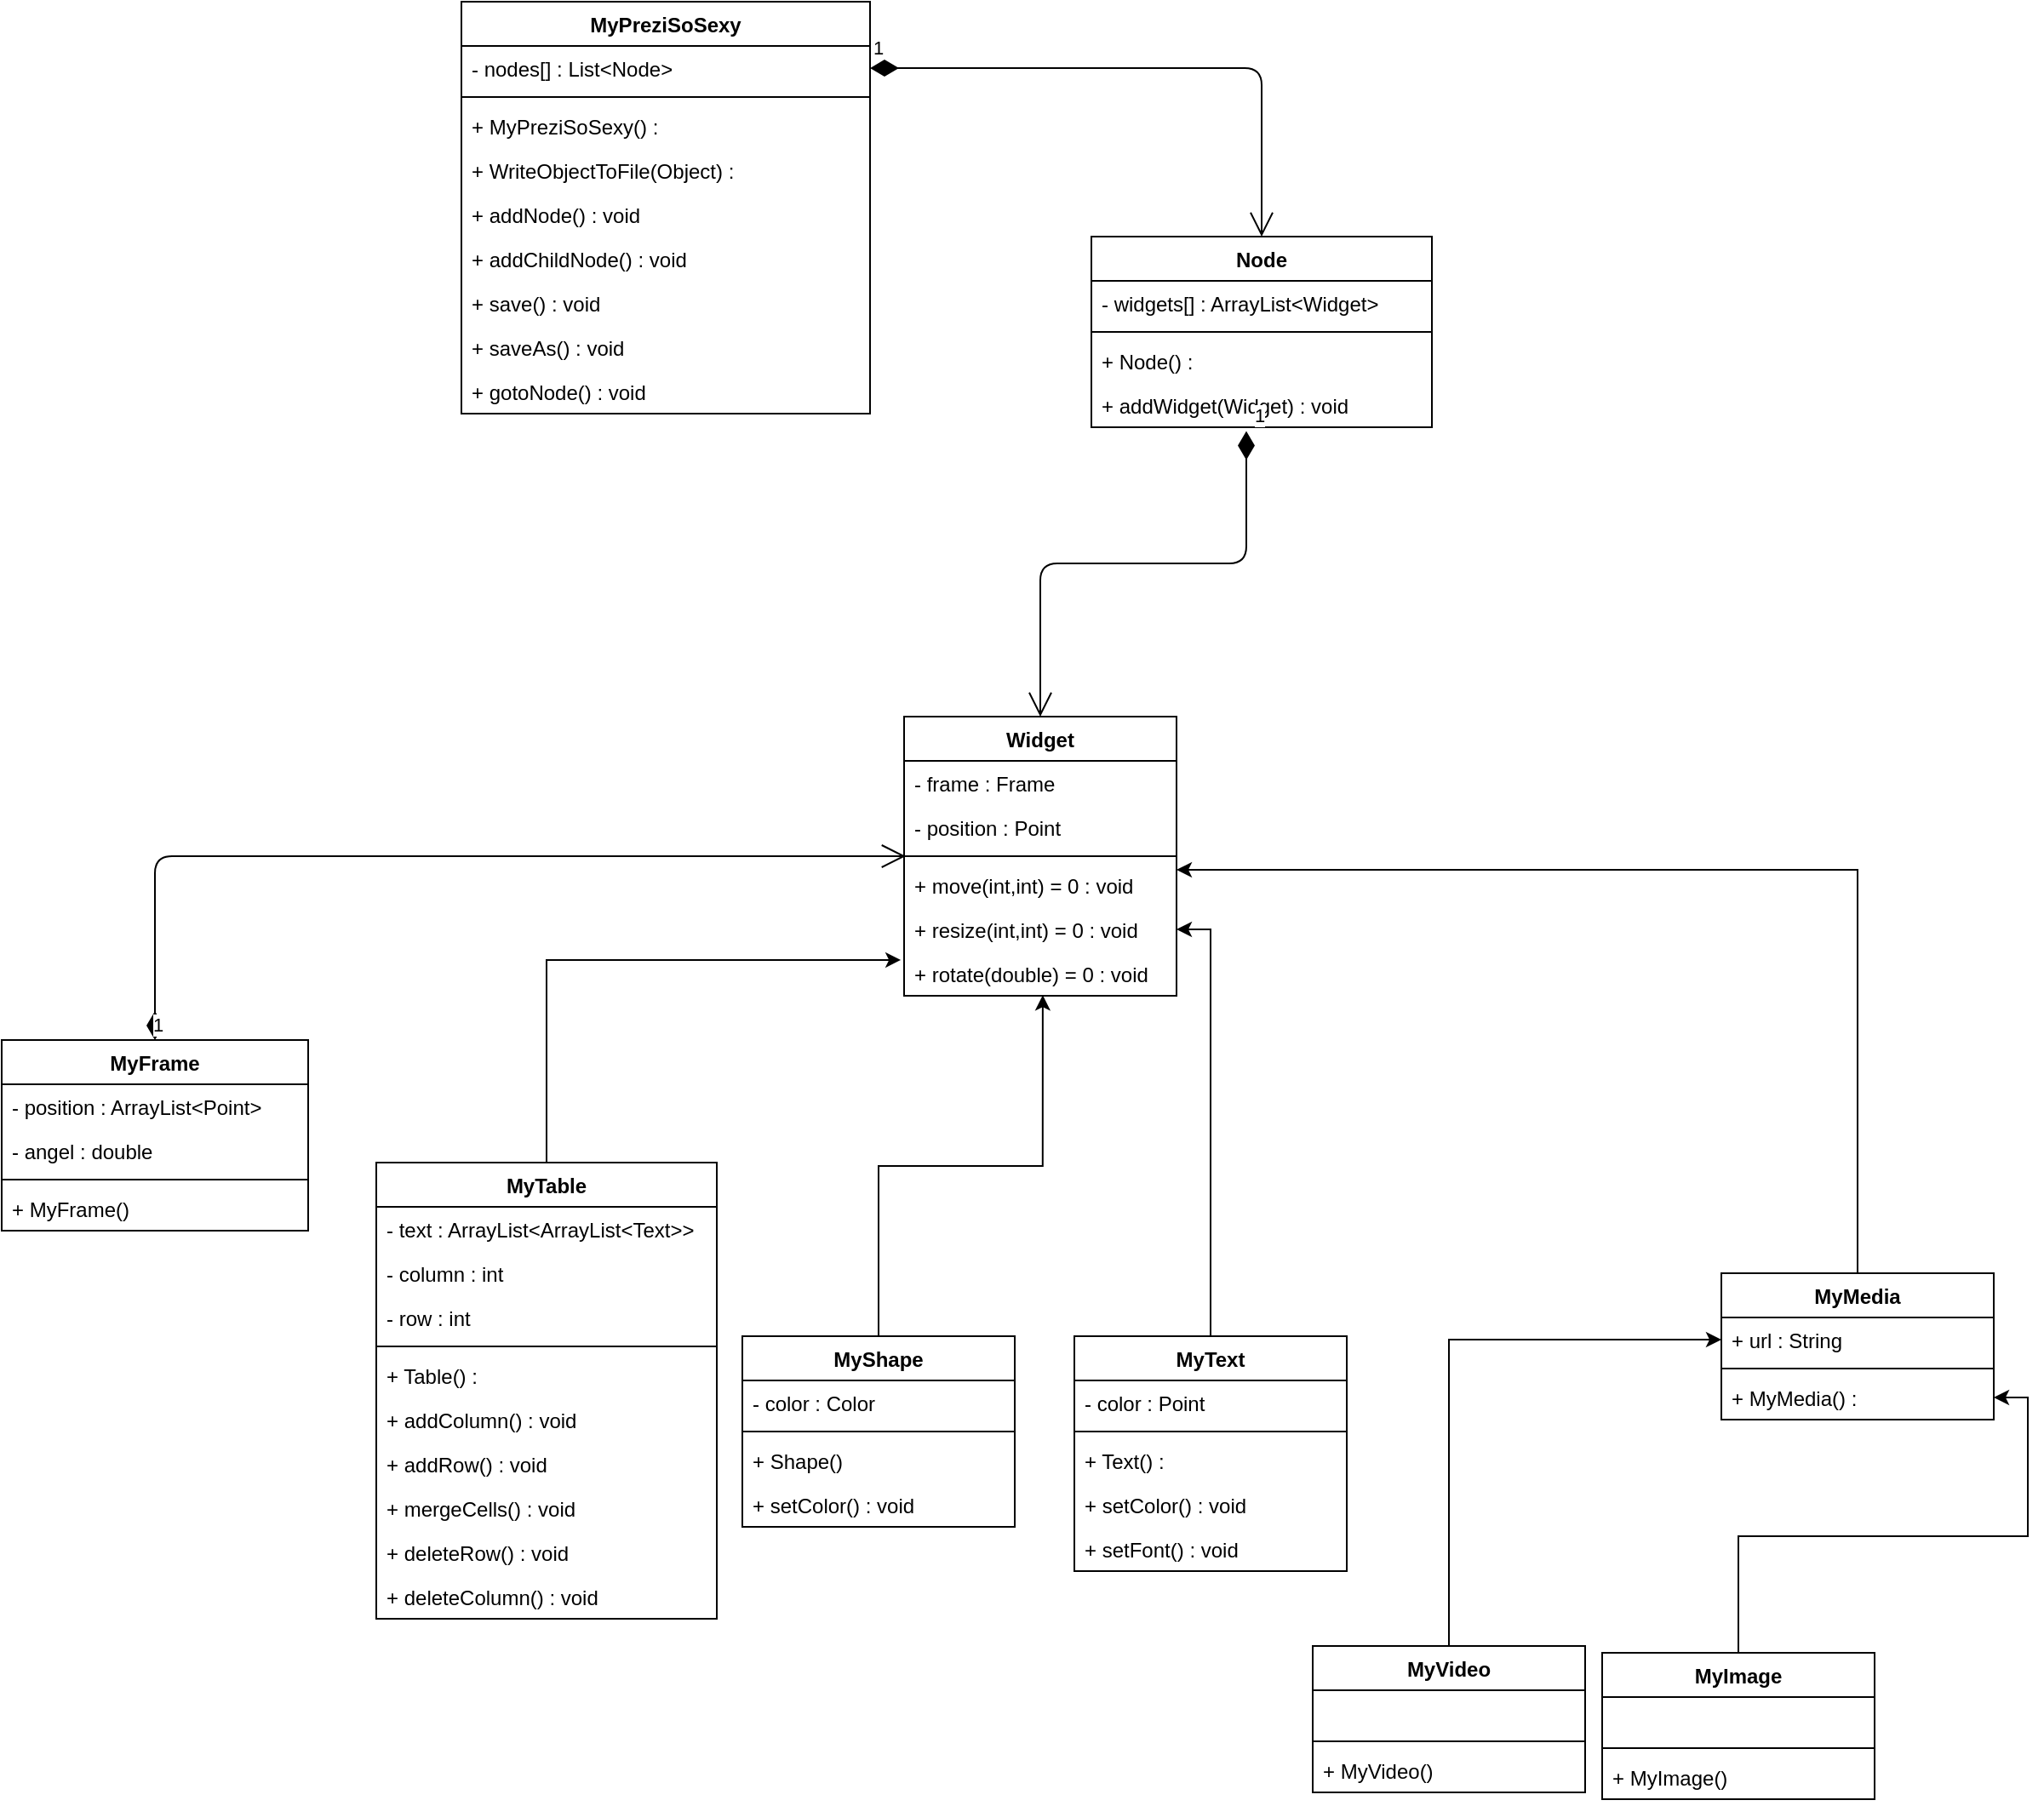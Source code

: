 <mxfile version="12.1.0" type="device" pages="1"><diagram id="Y7jCXA2TsoquhGpmuMiG" name="Page-1"><mxGraphModel dx="2139" dy="1971" grid="1" gridSize="10" guides="1" tooltips="1" connect="1" arrows="1" fold="1" page="1" pageScale="1" pageWidth="827" pageHeight="1169" math="0" shadow="0"><root><mxCell id="0"/><mxCell id="1" parent="0"/><mxCell id="cJzWFJ05GQCCS7Dpq4m9-1" value="Widget" style="swimlane;fontStyle=1;align=center;verticalAlign=top;childLayout=stackLayout;horizontal=1;startSize=26;horizontalStack=0;resizeParent=1;resizeParentMax=0;resizeLast=0;collapsible=1;marginBottom=0;" parent="1" vertex="1"><mxGeometry x="-30" y="-120" width="160" height="164" as="geometry"/></mxCell><mxCell id="cJzWFJ05GQCCS7Dpq4m9-2" value="- frame : Frame" style="text;strokeColor=none;fillColor=none;align=left;verticalAlign=top;spacingLeft=4;spacingRight=4;overflow=hidden;rotatable=0;points=[[0,0.5],[1,0.5]];portConstraint=eastwest;" parent="cJzWFJ05GQCCS7Dpq4m9-1" vertex="1"><mxGeometry y="26" width="160" height="26" as="geometry"/></mxCell><mxCell id="cJzWFJ05GQCCS7Dpq4m9-67" value="- position : Point" style="text;strokeColor=none;fillColor=none;align=left;verticalAlign=top;spacingLeft=4;spacingRight=4;overflow=hidden;rotatable=0;points=[[0,0.5],[1,0.5]];portConstraint=eastwest;" parent="cJzWFJ05GQCCS7Dpq4m9-1" vertex="1"><mxGeometry y="52" width="160" height="26" as="geometry"/></mxCell><mxCell id="cJzWFJ05GQCCS7Dpq4m9-3" value="" style="line;strokeWidth=1;fillColor=none;align=left;verticalAlign=middle;spacingTop=-1;spacingLeft=3;spacingRight=3;rotatable=0;labelPosition=right;points=[];portConstraint=eastwest;" parent="cJzWFJ05GQCCS7Dpq4m9-1" vertex="1"><mxGeometry y="78" width="160" height="8" as="geometry"/></mxCell><mxCell id="-qlfWFezvGGAVzxa84mQ-18" value="+ move(int,int) = 0 : void" style="text;strokeColor=none;fillColor=none;align=left;verticalAlign=top;spacingLeft=4;spacingRight=4;overflow=hidden;rotatable=0;points=[[0,0.5],[1,0.5]];portConstraint=eastwest;" parent="cJzWFJ05GQCCS7Dpq4m9-1" vertex="1"><mxGeometry y="86" width="160" height="26" as="geometry"/></mxCell><mxCell id="cJzWFJ05GQCCS7Dpq4m9-4" value="+ resize(int,int) = 0 : void" style="text;strokeColor=none;fillColor=none;align=left;verticalAlign=top;spacingLeft=4;spacingRight=4;overflow=hidden;rotatable=0;points=[[0,0.5],[1,0.5]];portConstraint=eastwest;" parent="cJzWFJ05GQCCS7Dpq4m9-1" vertex="1"><mxGeometry y="112" width="160" height="26" as="geometry"/></mxCell><mxCell id="cJzWFJ05GQCCS7Dpq4m9-37" value="+ rotate(double) = 0 : void" style="text;strokeColor=none;fillColor=none;align=left;verticalAlign=top;spacingLeft=4;spacingRight=4;overflow=hidden;rotatable=0;points=[[0,0.5],[1,0.5]];portConstraint=eastwest;" parent="cJzWFJ05GQCCS7Dpq4m9-1" vertex="1"><mxGeometry y="138" width="160" height="26" as="geometry"/></mxCell><mxCell id="-qlfWFezvGGAVzxa84mQ-4" style="edgeStyle=orthogonalEdgeStyle;rounded=0;orthogonalLoop=1;jettySize=auto;html=1;entryX=0.509;entryY=0.987;entryDx=0;entryDy=0;entryPerimeter=0;" parent="1" source="cJzWFJ05GQCCS7Dpq4m9-5" target="cJzWFJ05GQCCS7Dpq4m9-37" edge="1"><mxGeometry relative="1" as="geometry"><mxPoint x="-20" y="90" as="targetPoint"/></mxGeometry></mxCell><mxCell id="cJzWFJ05GQCCS7Dpq4m9-5" value="MyShape" style="swimlane;fontStyle=1;align=center;verticalAlign=top;childLayout=stackLayout;horizontal=1;startSize=26;horizontalStack=0;resizeParent=1;resizeParentMax=0;resizeLast=0;collapsible=1;marginBottom=0;" parent="1" vertex="1"><mxGeometry x="-125" y="244" width="160" height="112" as="geometry"/></mxCell><mxCell id="cJzWFJ05GQCCS7Dpq4m9-15" value="- color : Color" style="text;strokeColor=none;fillColor=none;align=left;verticalAlign=top;spacingLeft=4;spacingRight=4;overflow=hidden;rotatable=0;points=[[0,0.5],[1,0.5]];portConstraint=eastwest;" parent="cJzWFJ05GQCCS7Dpq4m9-5" vertex="1"><mxGeometry y="26" width="160" height="26" as="geometry"/></mxCell><mxCell id="cJzWFJ05GQCCS7Dpq4m9-7" value="" style="line;strokeWidth=1;fillColor=none;align=left;verticalAlign=middle;spacingTop=-1;spacingLeft=3;spacingRight=3;rotatable=0;labelPosition=right;points=[];portConstraint=eastwest;" parent="cJzWFJ05GQCCS7Dpq4m9-5" vertex="1"><mxGeometry y="52" width="160" height="8" as="geometry"/></mxCell><mxCell id="cJzWFJ05GQCCS7Dpq4m9-6" value="+ Shape()" style="text;strokeColor=none;fillColor=none;align=left;verticalAlign=top;spacingLeft=4;spacingRight=4;overflow=hidden;rotatable=0;points=[[0,0.5],[1,0.5]];portConstraint=eastwest;" parent="cJzWFJ05GQCCS7Dpq4m9-5" vertex="1"><mxGeometry y="60" width="160" height="26" as="geometry"/></mxCell><mxCell id="cJzWFJ05GQCCS7Dpq4m9-65" value="+ setColor() : void" style="text;strokeColor=none;fillColor=none;align=left;verticalAlign=top;spacingLeft=4;spacingRight=4;overflow=hidden;rotatable=0;points=[[0,0.5],[1,0.5]];portConstraint=eastwest;" parent="cJzWFJ05GQCCS7Dpq4m9-5" vertex="1"><mxGeometry y="86" width="160" height="26" as="geometry"/></mxCell><mxCell id="cJzWFJ05GQCCS7Dpq4m9-16" value="MyFrame" style="swimlane;fontStyle=1;align=center;verticalAlign=top;childLayout=stackLayout;horizontal=1;startSize=26;horizontalStack=0;resizeParent=1;resizeParentMax=0;resizeLast=0;collapsible=1;marginBottom=0;" parent="1" vertex="1"><mxGeometry x="-560" y="70" width="180" height="112" as="geometry"/></mxCell><mxCell id="cJzWFJ05GQCCS7Dpq4m9-17" value="- position : ArrayList&lt;Point&gt;" style="text;strokeColor=none;fillColor=none;align=left;verticalAlign=top;spacingLeft=4;spacingRight=4;overflow=hidden;rotatable=0;points=[[0,0.5],[1,0.5]];portConstraint=eastwest;" parent="cJzWFJ05GQCCS7Dpq4m9-16" vertex="1"><mxGeometry y="26" width="180" height="26" as="geometry"/></mxCell><mxCell id="cJzWFJ05GQCCS7Dpq4m9-18" value="- angel : double" style="text;strokeColor=none;fillColor=none;align=left;verticalAlign=top;spacingLeft=4;spacingRight=4;overflow=hidden;rotatable=0;points=[[0,0.5],[1,0.5]];portConstraint=eastwest;" parent="cJzWFJ05GQCCS7Dpq4m9-16" vertex="1"><mxGeometry y="52" width="180" height="26" as="geometry"/></mxCell><mxCell id="cJzWFJ05GQCCS7Dpq4m9-19" value="" style="line;strokeWidth=1;fillColor=none;align=left;verticalAlign=middle;spacingTop=-1;spacingLeft=3;spacingRight=3;rotatable=0;labelPosition=right;points=[];portConstraint=eastwest;" parent="cJzWFJ05GQCCS7Dpq4m9-16" vertex="1"><mxGeometry y="78" width="180" height="8" as="geometry"/></mxCell><mxCell id="cJzWFJ05GQCCS7Dpq4m9-20" value="+ MyFrame()" style="text;strokeColor=none;fillColor=none;align=left;verticalAlign=top;spacingLeft=4;spacingRight=4;overflow=hidden;rotatable=0;points=[[0,0.5],[1,0.5]];portConstraint=eastwest;" parent="cJzWFJ05GQCCS7Dpq4m9-16" vertex="1"><mxGeometry y="86" width="180" height="26" as="geometry"/></mxCell><mxCell id="-qlfWFezvGGAVzxa84mQ-3" style="edgeStyle=orthogonalEdgeStyle;rounded=0;orthogonalLoop=1;jettySize=auto;html=1;entryX=1;entryY=0.5;entryDx=0;entryDy=0;" parent="1" source="cJzWFJ05GQCCS7Dpq4m9-22" target="cJzWFJ05GQCCS7Dpq4m9-4" edge="1"><mxGeometry relative="1" as="geometry"/></mxCell><mxCell id="cJzWFJ05GQCCS7Dpq4m9-22" value="MyText" style="swimlane;fontStyle=1;align=center;verticalAlign=top;childLayout=stackLayout;horizontal=1;startSize=26;horizontalStack=0;resizeParent=1;resizeParentMax=0;resizeLast=0;collapsible=1;marginBottom=0;" parent="1" vertex="1"><mxGeometry x="70" y="244" width="160" height="138" as="geometry"/></mxCell><mxCell id="cJzWFJ05GQCCS7Dpq4m9-36" value="- color : Point" style="text;strokeColor=none;fillColor=none;align=left;verticalAlign=top;spacingLeft=4;spacingRight=4;overflow=hidden;rotatable=0;points=[[0,0.5],[1,0.5]];portConstraint=eastwest;" parent="cJzWFJ05GQCCS7Dpq4m9-22" vertex="1"><mxGeometry y="26" width="160" height="26" as="geometry"/></mxCell><mxCell id="cJzWFJ05GQCCS7Dpq4m9-25" value="" style="line;strokeWidth=1;fillColor=none;align=left;verticalAlign=middle;spacingTop=-1;spacingLeft=3;spacingRight=3;rotatable=0;labelPosition=right;points=[];portConstraint=eastwest;" parent="cJzWFJ05GQCCS7Dpq4m9-22" vertex="1"><mxGeometry y="52" width="160" height="8" as="geometry"/></mxCell><mxCell id="cJzWFJ05GQCCS7Dpq4m9-26" value="+ Text() :" style="text;strokeColor=none;fillColor=none;align=left;verticalAlign=top;spacingLeft=4;spacingRight=4;overflow=hidden;rotatable=0;points=[[0,0.5],[1,0.5]];portConstraint=eastwest;" parent="cJzWFJ05GQCCS7Dpq4m9-22" vertex="1"><mxGeometry y="60" width="160" height="26" as="geometry"/></mxCell><mxCell id="cJzWFJ05GQCCS7Dpq4m9-66" value="+ setColor() : void" style="text;strokeColor=none;fillColor=none;align=left;verticalAlign=top;spacingLeft=4;spacingRight=4;overflow=hidden;rotatable=0;points=[[0,0.5],[1,0.5]];portConstraint=eastwest;" parent="cJzWFJ05GQCCS7Dpq4m9-22" vertex="1"><mxGeometry y="86" width="160" height="26" as="geometry"/></mxCell><mxCell id="cJzWFJ05GQCCS7Dpq4m9-27" value="+ setFont() : void" style="text;strokeColor=none;fillColor=none;align=left;verticalAlign=top;spacingLeft=4;spacingRight=4;overflow=hidden;rotatable=0;points=[[0,0.5],[1,0.5]];portConstraint=eastwest;" parent="cJzWFJ05GQCCS7Dpq4m9-22" vertex="1"><mxGeometry y="112" width="160" height="26" as="geometry"/></mxCell><mxCell id="cJzWFJ05GQCCS7Dpq4m9-28" value="MyPreziSoSexy" style="swimlane;fontStyle=1;align=center;verticalAlign=top;childLayout=stackLayout;horizontal=1;startSize=26;horizontalStack=0;resizeParent=1;resizeParentMax=0;resizeLast=0;collapsible=1;marginBottom=0;" parent="1" vertex="1"><mxGeometry x="-290" y="-540" width="240" height="242" as="geometry"/></mxCell><mxCell id="cJzWFJ05GQCCS7Dpq4m9-29" value="- nodes[] : List&lt;Node&gt;" style="text;strokeColor=none;fillColor=none;align=left;verticalAlign=top;spacingLeft=4;spacingRight=4;overflow=hidden;rotatable=0;points=[[0,0.5],[1,0.5]];portConstraint=eastwest;" parent="cJzWFJ05GQCCS7Dpq4m9-28" vertex="1"><mxGeometry y="26" width="240" height="26" as="geometry"/></mxCell><mxCell id="cJzWFJ05GQCCS7Dpq4m9-30" value="" style="line;strokeWidth=1;fillColor=none;align=left;verticalAlign=middle;spacingTop=-1;spacingLeft=3;spacingRight=3;rotatable=0;labelPosition=right;points=[];portConstraint=eastwest;" parent="cJzWFJ05GQCCS7Dpq4m9-28" vertex="1"><mxGeometry y="52" width="240" height="8" as="geometry"/></mxCell><mxCell id="cJzWFJ05GQCCS7Dpq4m9-31" value="+ MyPreziSoSexy() : " style="text;strokeColor=none;fillColor=none;align=left;verticalAlign=top;spacingLeft=4;spacingRight=4;overflow=hidden;rotatable=0;points=[[0,0.5],[1,0.5]];portConstraint=eastwest;" parent="cJzWFJ05GQCCS7Dpq4m9-28" vertex="1"><mxGeometry y="60" width="240" height="26" as="geometry"/></mxCell><mxCell id="-qlfWFezvGGAVzxa84mQ-19" value="+ WriteObjectToFile(Object) : " style="text;strokeColor=none;fillColor=none;align=left;verticalAlign=top;spacingLeft=4;spacingRight=4;overflow=hidden;rotatable=0;points=[[0,0.5],[1,0.5]];portConstraint=eastwest;" parent="cJzWFJ05GQCCS7Dpq4m9-28" vertex="1"><mxGeometry y="86" width="240" height="26" as="geometry"/></mxCell><mxCell id="-qlfWFezvGGAVzxa84mQ-9" value="+ addNode() : void" style="text;strokeColor=none;fillColor=none;align=left;verticalAlign=top;spacingLeft=4;spacingRight=4;overflow=hidden;rotatable=0;points=[[0,0.5],[1,0.5]];portConstraint=eastwest;" parent="cJzWFJ05GQCCS7Dpq4m9-28" vertex="1"><mxGeometry y="112" width="240" height="26" as="geometry"/></mxCell><mxCell id="WvDMjYdLQdXgD21m3SVh-1" value="+ addChildNode() : void" style="text;strokeColor=none;fillColor=none;align=left;verticalAlign=top;spacingLeft=4;spacingRight=4;overflow=hidden;rotatable=0;points=[[0,0.5],[1,0.5]];portConstraint=eastwest;" vertex="1" parent="cJzWFJ05GQCCS7Dpq4m9-28"><mxGeometry y="138" width="240" height="26" as="geometry"/></mxCell><mxCell id="dgS3v3XRpa33rkHQ6hW6-3" value="+ save() : void" style="text;strokeColor=none;fillColor=none;align=left;verticalAlign=top;spacingLeft=4;spacingRight=4;overflow=hidden;rotatable=0;points=[[0,0.5],[1,0.5]];portConstraint=eastwest;" parent="cJzWFJ05GQCCS7Dpq4m9-28" vertex="1"><mxGeometry y="164" width="240" height="26" as="geometry"/></mxCell><mxCell id="dgS3v3XRpa33rkHQ6hW6-4" value="+ saveAs() : void" style="text;strokeColor=none;fillColor=none;align=left;verticalAlign=top;spacingLeft=4;spacingRight=4;overflow=hidden;rotatable=0;points=[[0,0.5],[1,0.5]];portConstraint=eastwest;" parent="cJzWFJ05GQCCS7Dpq4m9-28" vertex="1"><mxGeometry y="190" width="240" height="26" as="geometry"/></mxCell><mxCell id="WvDMjYdLQdXgD21m3SVh-2" value="+ gotoNode() : void" style="text;strokeColor=none;fillColor=none;align=left;verticalAlign=top;spacingLeft=4;spacingRight=4;overflow=hidden;rotatable=0;points=[[0,0.5],[1,0.5]];portConstraint=eastwest;" vertex="1" parent="cJzWFJ05GQCCS7Dpq4m9-28"><mxGeometry y="216" width="240" height="26" as="geometry"/></mxCell><mxCell id="cJzWFJ05GQCCS7Dpq4m9-32" value="Node" style="swimlane;fontStyle=1;align=center;verticalAlign=top;childLayout=stackLayout;horizontal=1;startSize=26;horizontalStack=0;resizeParent=1;resizeParentMax=0;resizeLast=0;collapsible=1;marginBottom=0;" parent="1" vertex="1"><mxGeometry x="80" y="-402" width="200" height="112" as="geometry"/></mxCell><mxCell id="cJzWFJ05GQCCS7Dpq4m9-33" value="- widgets[] : ArrayList&lt;Widget&gt;" style="text;strokeColor=none;fillColor=none;align=left;verticalAlign=top;spacingLeft=4;spacingRight=4;overflow=hidden;rotatable=0;points=[[0,0.5],[1,0.5]];portConstraint=eastwest;" parent="cJzWFJ05GQCCS7Dpq4m9-32" vertex="1"><mxGeometry y="26" width="200" height="26" as="geometry"/></mxCell><mxCell id="cJzWFJ05GQCCS7Dpq4m9-34" value="" style="line;strokeWidth=1;fillColor=none;align=left;verticalAlign=middle;spacingTop=-1;spacingLeft=3;spacingRight=3;rotatable=0;labelPosition=right;points=[];portConstraint=eastwest;" parent="cJzWFJ05GQCCS7Dpq4m9-32" vertex="1"><mxGeometry y="52" width="200" height="8" as="geometry"/></mxCell><mxCell id="cJzWFJ05GQCCS7Dpq4m9-35" value="+ Node() : " style="text;strokeColor=none;fillColor=none;align=left;verticalAlign=top;spacingLeft=4;spacingRight=4;overflow=hidden;rotatable=0;points=[[0,0.5],[1,0.5]];portConstraint=eastwest;" parent="cJzWFJ05GQCCS7Dpq4m9-32" vertex="1"><mxGeometry y="60" width="200" height="26" as="geometry"/></mxCell><mxCell id="-qlfWFezvGGAVzxa84mQ-20" value="+ addWidget(Widget) : void" style="text;strokeColor=none;fillColor=none;align=left;verticalAlign=top;spacingLeft=4;spacingRight=4;overflow=hidden;rotatable=0;points=[[0,0.5],[1,0.5]];portConstraint=eastwest;" parent="cJzWFJ05GQCCS7Dpq4m9-32" vertex="1"><mxGeometry y="86" width="200" height="26" as="geometry"/></mxCell><mxCell id="-qlfWFezvGGAVzxa84mQ-5" style="edgeStyle=orthogonalEdgeStyle;rounded=0;orthogonalLoop=1;jettySize=auto;html=1;entryX=-0.012;entryY=0.192;entryDx=0;entryDy=0;entryPerimeter=0;" parent="1" source="cJzWFJ05GQCCS7Dpq4m9-39" target="cJzWFJ05GQCCS7Dpq4m9-37" edge="1"><mxGeometry relative="1" as="geometry"/></mxCell><mxCell id="cJzWFJ05GQCCS7Dpq4m9-39" value="MyTable" style="swimlane;fontStyle=1;align=center;verticalAlign=top;childLayout=stackLayout;horizontal=1;startSize=26;horizontalStack=0;resizeParent=1;resizeParentMax=0;resizeLast=0;collapsible=1;marginBottom=0;" parent="1" vertex="1"><mxGeometry x="-340" y="142" width="200" height="268" as="geometry"/></mxCell><mxCell id="-qlfWFezvGGAVzxa84mQ-36" value="- text : ArrayList&lt;ArrayList&lt;Text&gt;&gt;" style="text;strokeColor=none;fillColor=none;align=left;verticalAlign=top;spacingLeft=4;spacingRight=4;overflow=hidden;rotatable=0;points=[[0,0.5],[1,0.5]];portConstraint=eastwest;" parent="cJzWFJ05GQCCS7Dpq4m9-39" vertex="1"><mxGeometry y="26" width="200" height="26" as="geometry"/></mxCell><mxCell id="-qlfWFezvGGAVzxa84mQ-34" value="- column : int" style="text;strokeColor=none;fillColor=none;align=left;verticalAlign=top;spacingLeft=4;spacingRight=4;overflow=hidden;rotatable=0;points=[[0,0.5],[1,0.5]];portConstraint=eastwest;" parent="cJzWFJ05GQCCS7Dpq4m9-39" vertex="1"><mxGeometry y="52" width="200" height="26" as="geometry"/></mxCell><mxCell id="cJzWFJ05GQCCS7Dpq4m9-40" value="- row : int" style="text;strokeColor=none;fillColor=none;align=left;verticalAlign=top;spacingLeft=4;spacingRight=4;overflow=hidden;rotatable=0;points=[[0,0.5],[1,0.5]];portConstraint=eastwest;" parent="cJzWFJ05GQCCS7Dpq4m9-39" vertex="1"><mxGeometry y="78" width="200" height="26" as="geometry"/></mxCell><mxCell id="cJzWFJ05GQCCS7Dpq4m9-42" value="" style="line;strokeWidth=1;fillColor=none;align=left;verticalAlign=middle;spacingTop=-1;spacingLeft=3;spacingRight=3;rotatable=0;labelPosition=right;points=[];portConstraint=eastwest;" parent="cJzWFJ05GQCCS7Dpq4m9-39" vertex="1"><mxGeometry y="104" width="200" height="8" as="geometry"/></mxCell><mxCell id="cJzWFJ05GQCCS7Dpq4m9-43" value="+ Table() : " style="text;strokeColor=none;fillColor=none;align=left;verticalAlign=top;spacingLeft=4;spacingRight=4;overflow=hidden;rotatable=0;points=[[0,0.5],[1,0.5]];portConstraint=eastwest;" parent="cJzWFJ05GQCCS7Dpq4m9-39" vertex="1"><mxGeometry y="112" width="200" height="26" as="geometry"/></mxCell><mxCell id="-qlfWFezvGGAVzxa84mQ-35" value="+ addColumn() : void" style="text;strokeColor=none;fillColor=none;align=left;verticalAlign=top;spacingLeft=4;spacingRight=4;overflow=hidden;rotatable=0;points=[[0,0.5],[1,0.5]];portConstraint=eastwest;" parent="cJzWFJ05GQCCS7Dpq4m9-39" vertex="1"><mxGeometry y="138" width="200" height="26" as="geometry"/></mxCell><mxCell id="cJzWFJ05GQCCS7Dpq4m9-44" value="+ addRow() : void" style="text;strokeColor=none;fillColor=none;align=left;verticalAlign=top;spacingLeft=4;spacingRight=4;overflow=hidden;rotatable=0;points=[[0,0.5],[1,0.5]];portConstraint=eastwest;" parent="cJzWFJ05GQCCS7Dpq4m9-39" vertex="1"><mxGeometry y="164" width="200" height="26" as="geometry"/></mxCell><mxCell id="-qlfWFezvGGAVzxa84mQ-37" value="+ mergeCells() : void" style="text;strokeColor=none;fillColor=none;align=left;verticalAlign=top;spacingLeft=4;spacingRight=4;overflow=hidden;rotatable=0;points=[[0,0.5],[1,0.5]];portConstraint=eastwest;" parent="cJzWFJ05GQCCS7Dpq4m9-39" vertex="1"><mxGeometry y="190" width="200" height="26" as="geometry"/></mxCell><mxCell id="-qlfWFezvGGAVzxa84mQ-38" value="+ deleteRow() : void" style="text;strokeColor=none;fillColor=none;align=left;verticalAlign=top;spacingLeft=4;spacingRight=4;overflow=hidden;rotatable=0;points=[[0,0.5],[1,0.5]];portConstraint=eastwest;" parent="cJzWFJ05GQCCS7Dpq4m9-39" vertex="1"><mxGeometry y="216" width="200" height="26" as="geometry"/></mxCell><mxCell id="dgS3v3XRpa33rkHQ6hW6-2" value="+ deleteColumn() : void" style="text;strokeColor=none;fillColor=none;align=left;verticalAlign=top;spacingLeft=4;spacingRight=4;overflow=hidden;rotatable=0;points=[[0,0.5],[1,0.5]];portConstraint=eastwest;" parent="cJzWFJ05GQCCS7Dpq4m9-39" vertex="1"><mxGeometry y="242" width="200" height="26" as="geometry"/></mxCell><mxCell id="-qlfWFezvGGAVzxa84mQ-2" style="edgeStyle=orthogonalEdgeStyle;rounded=0;orthogonalLoop=1;jettySize=auto;html=1;" parent="1" source="cJzWFJ05GQCCS7Dpq4m9-45" edge="1"><mxGeometry relative="1" as="geometry"><mxPoint x="130" y="-30" as="targetPoint"/><Array as="points"><mxPoint x="350" y="-30"/><mxPoint x="130" y="-30"/></Array></mxGeometry></mxCell><mxCell id="cJzWFJ05GQCCS7Dpq4m9-45" value="MyMedia" style="swimlane;fontStyle=1;align=center;verticalAlign=top;childLayout=stackLayout;horizontal=1;startSize=26;horizontalStack=0;resizeParent=1;resizeParentMax=0;resizeLast=0;collapsible=1;marginBottom=0;" parent="1" vertex="1"><mxGeometry x="450" y="207" width="160" height="86" as="geometry"/></mxCell><mxCell id="cJzWFJ05GQCCS7Dpq4m9-47" value="+ url : String" style="text;strokeColor=none;fillColor=none;align=left;verticalAlign=top;spacingLeft=4;spacingRight=4;overflow=hidden;rotatable=0;points=[[0,0.5],[1,0.5]];portConstraint=eastwest;" parent="cJzWFJ05GQCCS7Dpq4m9-45" vertex="1"><mxGeometry y="26" width="160" height="26" as="geometry"/></mxCell><mxCell id="cJzWFJ05GQCCS7Dpq4m9-48" value="" style="line;strokeWidth=1;fillColor=none;align=left;verticalAlign=middle;spacingTop=-1;spacingLeft=3;spacingRight=3;rotatable=0;labelPosition=right;points=[];portConstraint=eastwest;" parent="cJzWFJ05GQCCS7Dpq4m9-45" vertex="1"><mxGeometry y="52" width="160" height="8" as="geometry"/></mxCell><mxCell id="cJzWFJ05GQCCS7Dpq4m9-49" value="+ MyMedia() :" style="text;strokeColor=none;fillColor=none;align=left;verticalAlign=top;spacingLeft=4;spacingRight=4;overflow=hidden;rotatable=0;points=[[0,0.5],[1,0.5]];portConstraint=eastwest;" parent="cJzWFJ05GQCCS7Dpq4m9-45" vertex="1"><mxGeometry y="60" width="160" height="26" as="geometry"/></mxCell><mxCell id="-qlfWFezvGGAVzxa84mQ-7" value="1" style="endArrow=open;html=1;endSize=12;startArrow=diamondThin;startSize=14;startFill=1;edgeStyle=orthogonalEdgeStyle;align=left;verticalAlign=bottom;exitX=1;exitY=0.5;exitDx=0;exitDy=0;" parent="1" source="cJzWFJ05GQCCS7Dpq4m9-29" target="cJzWFJ05GQCCS7Dpq4m9-32" edge="1"><mxGeometry x="-1" y="3" relative="1" as="geometry"><mxPoint x="-30" y="-320" as="sourcePoint"/><mxPoint x="130" y="-320" as="targetPoint"/></mxGeometry></mxCell><mxCell id="-qlfWFezvGGAVzxa84mQ-21" value="1" style="endArrow=open;html=1;endSize=12;startArrow=diamondThin;startSize=14;startFill=1;edgeStyle=orthogonalEdgeStyle;align=left;verticalAlign=bottom;exitX=0.455;exitY=1.088;exitDx=0;exitDy=0;exitPerimeter=0;entryX=0.5;entryY=0;entryDx=0;entryDy=0;" parent="1" source="-qlfWFezvGGAVzxa84mQ-20" target="cJzWFJ05GQCCS7Dpq4m9-1" edge="1"><mxGeometry x="-1" y="3" relative="1" as="geometry"><mxPoint x="110" y="-180" as="sourcePoint"/><mxPoint x="270" y="-180" as="targetPoint"/><Array as="points"><mxPoint x="171" y="-210"/><mxPoint x="50" y="-210"/></Array></mxGeometry></mxCell><mxCell id="dgS3v3XRpa33rkHQ6hW6-1" value="1" style="endArrow=open;html=1;endSize=12;startArrow=diamondThin;startSize=14;startFill=1;edgeStyle=orthogonalEdgeStyle;align=left;verticalAlign=bottom;exitX=0.5;exitY=0;exitDx=0;exitDy=0;entryX=0.006;entryY=1.154;entryDx=0;entryDy=0;entryPerimeter=0;" parent="1" source="cJzWFJ05GQCCS7Dpq4m9-16" target="cJzWFJ05GQCCS7Dpq4m9-67" edge="1"><mxGeometry x="-1" y="3" relative="1" as="geometry"><mxPoint x="-440" y="-30" as="sourcePoint"/><mxPoint x="-280" y="-30" as="targetPoint"/></mxGeometry></mxCell><mxCell id="dgS3v3XRpa33rkHQ6hW6-10" style="edgeStyle=orthogonalEdgeStyle;rounded=0;orthogonalLoop=1;jettySize=auto;html=1;entryX=1;entryY=0.5;entryDx=0;entryDy=0;" parent="1" source="dgS3v3XRpa33rkHQ6hW6-5" target="cJzWFJ05GQCCS7Dpq4m9-49" edge="1"><mxGeometry relative="1" as="geometry"/></mxCell><mxCell id="dgS3v3XRpa33rkHQ6hW6-5" value="MyImage" style="swimlane;fontStyle=1;align=center;verticalAlign=top;childLayout=stackLayout;horizontal=1;startSize=26;horizontalStack=0;resizeParent=1;resizeParentMax=0;resizeLast=0;collapsible=1;marginBottom=0;" parent="1" vertex="1"><mxGeometry x="380" y="430" width="160" height="86" as="geometry"/></mxCell><mxCell id="dgS3v3XRpa33rkHQ6hW6-6" value=" " style="text;strokeColor=none;fillColor=none;align=left;verticalAlign=top;spacingLeft=4;spacingRight=4;overflow=hidden;rotatable=0;points=[[0,0.5],[1,0.5]];portConstraint=eastwest;" parent="dgS3v3XRpa33rkHQ6hW6-5" vertex="1"><mxGeometry y="26" width="160" height="26" as="geometry"/></mxCell><mxCell id="dgS3v3XRpa33rkHQ6hW6-7" value="" style="line;strokeWidth=1;fillColor=none;align=left;verticalAlign=middle;spacingTop=-1;spacingLeft=3;spacingRight=3;rotatable=0;labelPosition=right;points=[];portConstraint=eastwest;" parent="dgS3v3XRpa33rkHQ6hW6-5" vertex="1"><mxGeometry y="52" width="160" height="8" as="geometry"/></mxCell><mxCell id="dgS3v3XRpa33rkHQ6hW6-8" value="+ MyImage()" style="text;strokeColor=none;fillColor=none;align=left;verticalAlign=top;spacingLeft=4;spacingRight=4;overflow=hidden;rotatable=0;points=[[0,0.5],[1,0.5]];portConstraint=eastwest;" parent="dgS3v3XRpa33rkHQ6hW6-5" vertex="1"><mxGeometry y="60" width="160" height="26" as="geometry"/></mxCell><mxCell id="dgS3v3XRpa33rkHQ6hW6-16" style="edgeStyle=orthogonalEdgeStyle;rounded=0;orthogonalLoop=1;jettySize=auto;html=1;entryX=0;entryY=0.5;entryDx=0;entryDy=0;" parent="1" source="dgS3v3XRpa33rkHQ6hW6-11" target="cJzWFJ05GQCCS7Dpq4m9-47" edge="1"><mxGeometry relative="1" as="geometry"/></mxCell><mxCell id="dgS3v3XRpa33rkHQ6hW6-11" value="MyVideo" style="swimlane;fontStyle=1;align=center;verticalAlign=top;childLayout=stackLayout;horizontal=1;startSize=26;horizontalStack=0;resizeParent=1;resizeParentMax=0;resizeLast=0;collapsible=1;marginBottom=0;" parent="1" vertex="1"><mxGeometry x="210" y="426" width="160" height="86" as="geometry"/></mxCell><mxCell id="dgS3v3XRpa33rkHQ6hW6-12" value=" " style="text;strokeColor=none;fillColor=none;align=left;verticalAlign=top;spacingLeft=4;spacingRight=4;overflow=hidden;rotatable=0;points=[[0,0.5],[1,0.5]];portConstraint=eastwest;" parent="dgS3v3XRpa33rkHQ6hW6-11" vertex="1"><mxGeometry y="26" width="160" height="26" as="geometry"/></mxCell><mxCell id="dgS3v3XRpa33rkHQ6hW6-13" value="" style="line;strokeWidth=1;fillColor=none;align=left;verticalAlign=middle;spacingTop=-1;spacingLeft=3;spacingRight=3;rotatable=0;labelPosition=right;points=[];portConstraint=eastwest;" parent="dgS3v3XRpa33rkHQ6hW6-11" vertex="1"><mxGeometry y="52" width="160" height="8" as="geometry"/></mxCell><mxCell id="dgS3v3XRpa33rkHQ6hW6-14" value="+ MyVideo()" style="text;strokeColor=none;fillColor=none;align=left;verticalAlign=top;spacingLeft=4;spacingRight=4;overflow=hidden;rotatable=0;points=[[0,0.5],[1,0.5]];portConstraint=eastwest;" parent="dgS3v3XRpa33rkHQ6hW6-11" vertex="1"><mxGeometry y="60" width="160" height="26" as="geometry"/></mxCell></root></mxGraphModel></diagram></mxfile>